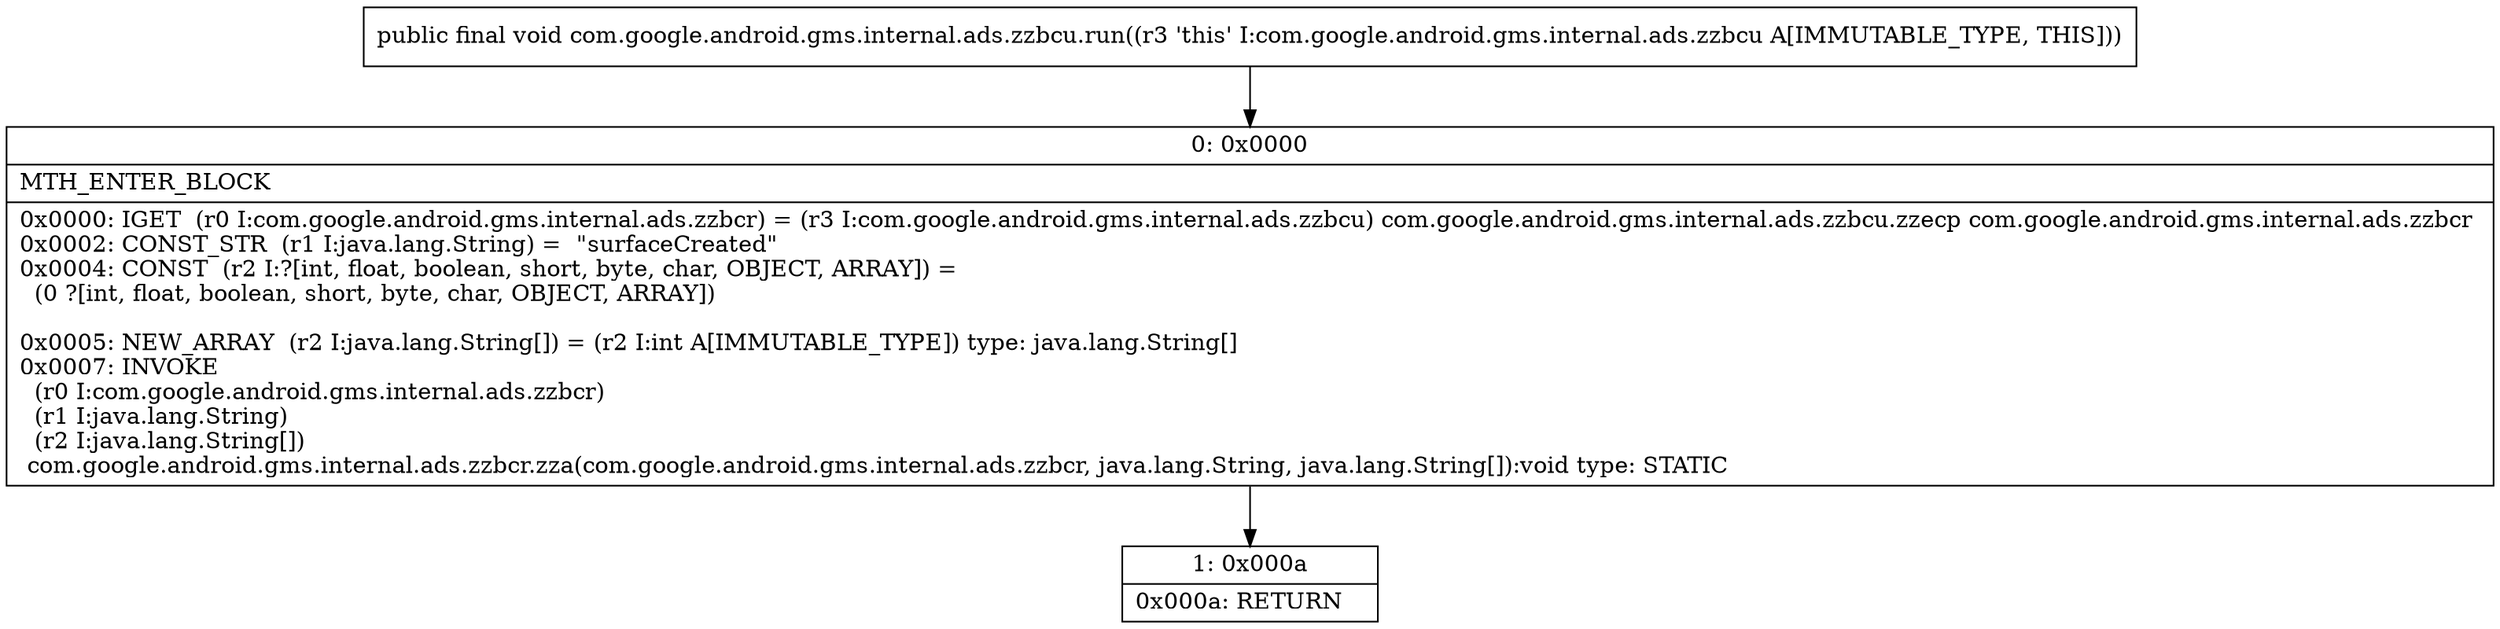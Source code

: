 digraph "CFG forcom.google.android.gms.internal.ads.zzbcu.run()V" {
Node_0 [shape=record,label="{0\:\ 0x0000|MTH_ENTER_BLOCK\l|0x0000: IGET  (r0 I:com.google.android.gms.internal.ads.zzbcr) = (r3 I:com.google.android.gms.internal.ads.zzbcu) com.google.android.gms.internal.ads.zzbcu.zzecp com.google.android.gms.internal.ads.zzbcr \l0x0002: CONST_STR  (r1 I:java.lang.String) =  \"surfaceCreated\" \l0x0004: CONST  (r2 I:?[int, float, boolean, short, byte, char, OBJECT, ARRAY]) = \l  (0 ?[int, float, boolean, short, byte, char, OBJECT, ARRAY])\l \l0x0005: NEW_ARRAY  (r2 I:java.lang.String[]) = (r2 I:int A[IMMUTABLE_TYPE]) type: java.lang.String[] \l0x0007: INVOKE  \l  (r0 I:com.google.android.gms.internal.ads.zzbcr)\l  (r1 I:java.lang.String)\l  (r2 I:java.lang.String[])\l com.google.android.gms.internal.ads.zzbcr.zza(com.google.android.gms.internal.ads.zzbcr, java.lang.String, java.lang.String[]):void type: STATIC \l}"];
Node_1 [shape=record,label="{1\:\ 0x000a|0x000a: RETURN   \l}"];
MethodNode[shape=record,label="{public final void com.google.android.gms.internal.ads.zzbcu.run((r3 'this' I:com.google.android.gms.internal.ads.zzbcu A[IMMUTABLE_TYPE, THIS])) }"];
MethodNode -> Node_0;
Node_0 -> Node_1;
}

